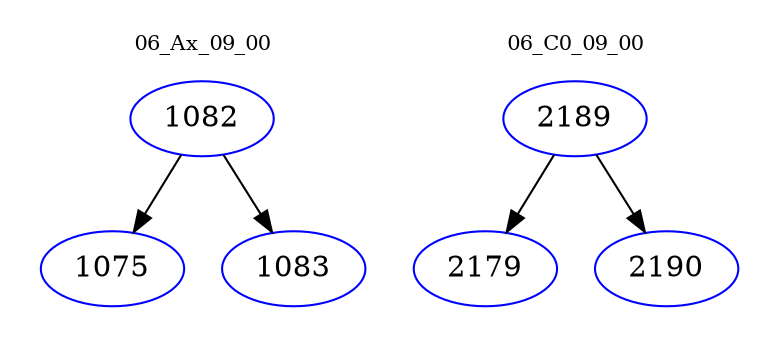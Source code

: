 digraph{
subgraph cluster_0 {
color = white
label = "06_Ax_09_00";
fontsize=10;
T0_1082 [label="1082", color="blue"]
T0_1082 -> T0_1075 [color="black"]
T0_1075 [label="1075", color="blue"]
T0_1082 -> T0_1083 [color="black"]
T0_1083 [label="1083", color="blue"]
}
subgraph cluster_1 {
color = white
label = "06_C0_09_00";
fontsize=10;
T1_2189 [label="2189", color="blue"]
T1_2189 -> T1_2179 [color="black"]
T1_2179 [label="2179", color="blue"]
T1_2189 -> T1_2190 [color="black"]
T1_2190 [label="2190", color="blue"]
}
}
